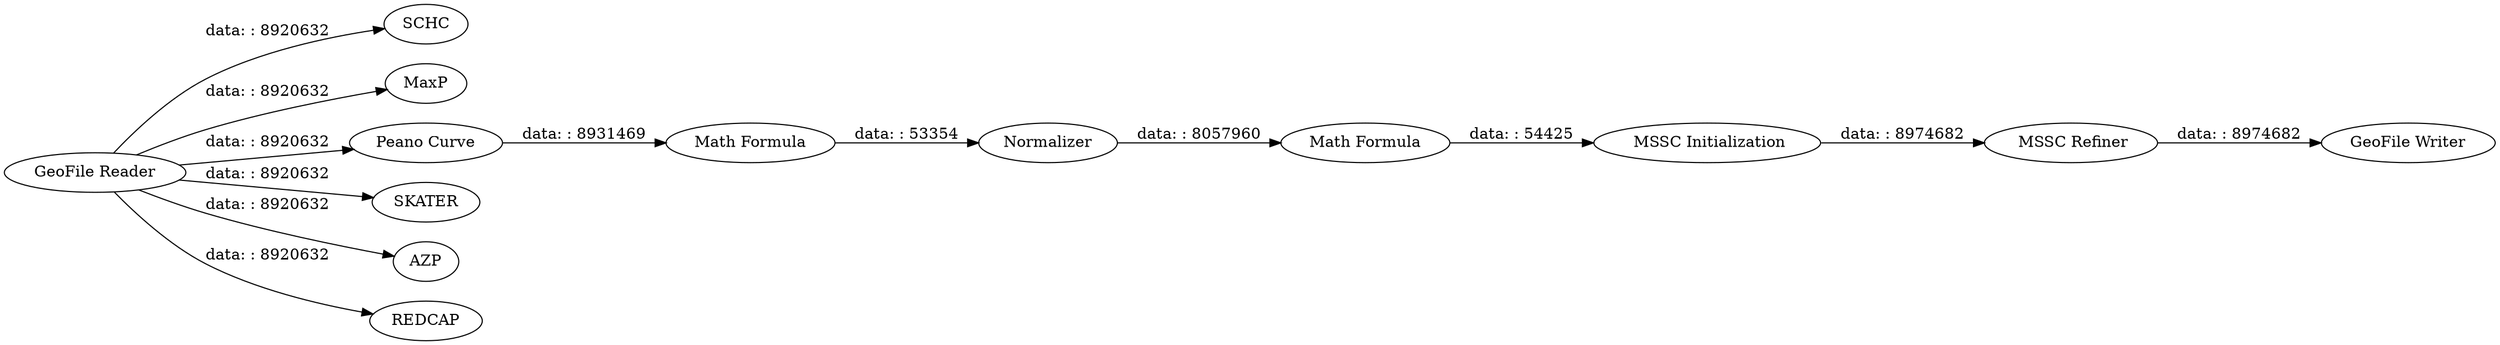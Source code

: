 digraph {
	"7455455094855506687_16" [label=SCHC]
	"7455455094855506687_19" [label=MaxP]
	"7455455094855506687_22" [label=" MSSC Refiner"]
	"7455455094855506687_1" [label="GeoFile Reader"]
	"7455455094855506687_20" [label="Peano Curve"]
	"7455455094855506687_21" [label=" MSSC Initialization"]
	"7455455094855506687_9" [label="Math Formula"]
	"7455455094855506687_15" [label="GeoFile Writer"]
	"7455455094855506687_2" [label=SKATER]
	"7455455094855506687_18" [label=AZP]
	"7455455094855506687_17" [label=REDCAP]
	"7455455094855506687_7" [label="Math Formula"]
	"7455455094855506687_8" [label=Normalizer]
	"7455455094855506687_1" -> "7455455094855506687_17" [label="data: : 8920632"]
	"7455455094855506687_9" -> "7455455094855506687_21" [label="data: : 54425"]
	"7455455094855506687_21" -> "7455455094855506687_22" [label="data: : 8974682"]
	"7455455094855506687_8" -> "7455455094855506687_9" [label="data: : 8057960"]
	"7455455094855506687_1" -> "7455455094855506687_20" [label="data: : 8920632"]
	"7455455094855506687_7" -> "7455455094855506687_8" [label="data: : 53354"]
	"7455455094855506687_1" -> "7455455094855506687_2" [label="data: : 8920632"]
	"7455455094855506687_20" -> "7455455094855506687_7" [label="data: : 8931469"]
	"7455455094855506687_22" -> "7455455094855506687_15" [label="data: : 8974682"]
	"7455455094855506687_1" -> "7455455094855506687_19" [label="data: : 8920632"]
	"7455455094855506687_1" -> "7455455094855506687_18" [label="data: : 8920632"]
	"7455455094855506687_1" -> "7455455094855506687_16" [label="data: : 8920632"]
	rankdir=LR
}
